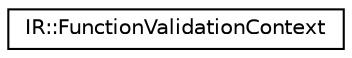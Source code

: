 digraph "Graphical Class Hierarchy"
{
  edge [fontname="Helvetica",fontsize="10",labelfontname="Helvetica",labelfontsize="10"];
  node [fontname="Helvetica",fontsize="10",shape=record];
  rankdir="LR";
  Node0 [label="IR::FunctionValidationContext",height=0.2,width=0.4,color="black", fillcolor="white", style="filled",URL="$struct_i_r_1_1_function_validation_context.html"];
}
